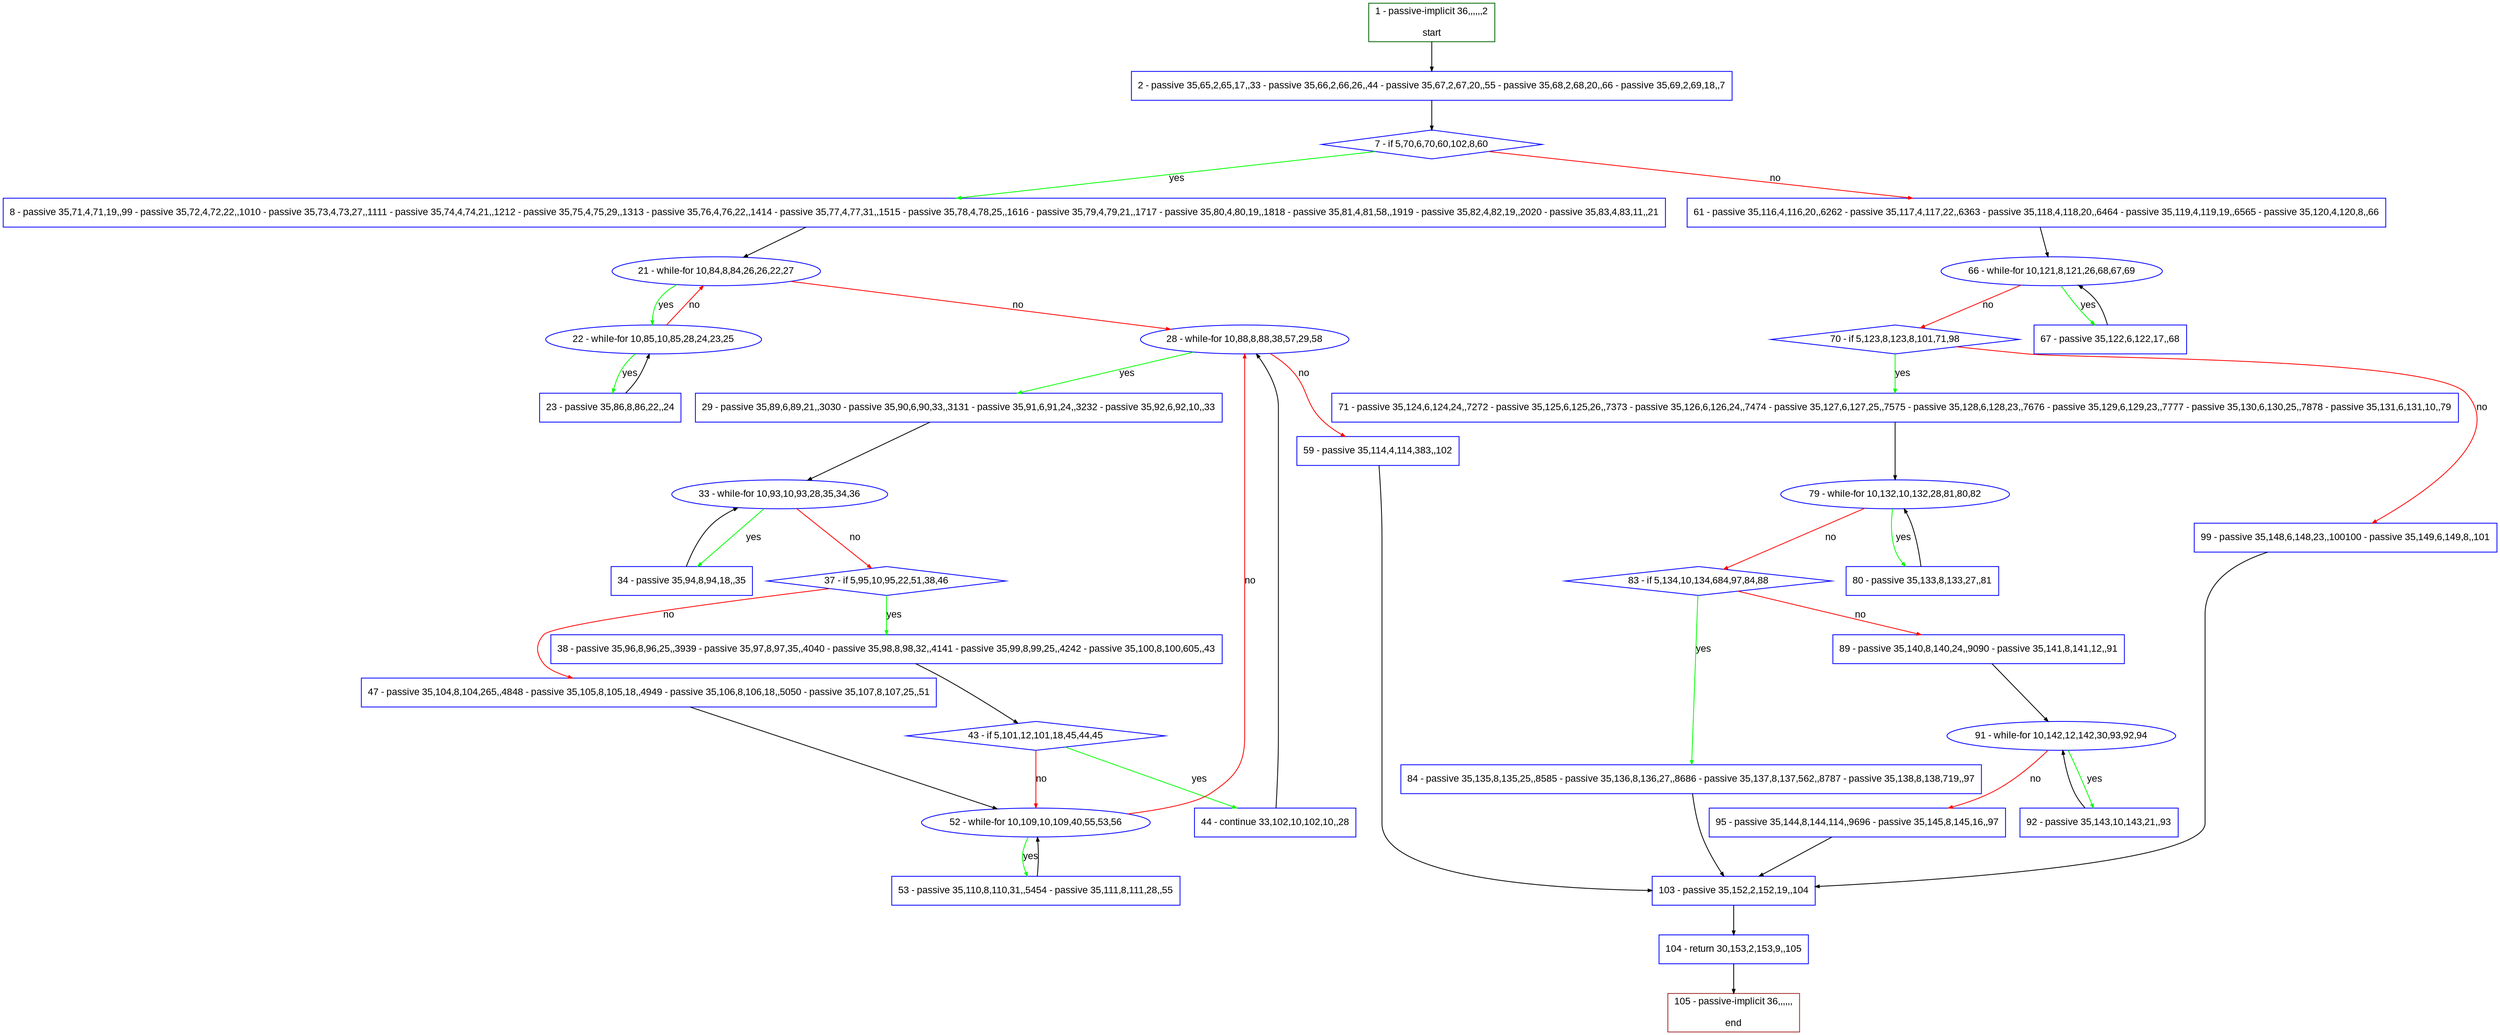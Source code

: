 digraph "" {
  graph [pack="true", label="", fontsize="12", packmode="clust", fontname="Arial", fillcolor="#FFFFCC", bgcolor="white", style="rounded,filled", compound="true"];
  node [node_initialized="no", label="", color="grey", fontsize="12", fillcolor="white", fontname="Arial", style="filled", shape="rectangle", compound="true", fixedsize="false"];
  edge [fontcolor="black", arrowhead="normal", arrowtail="none", arrowsize="0.5", ltail="", label="", color="black", fontsize="12", lhead="", fontname="Arial", dir="forward", compound="true"];
  __N1 [label="2 - passive 35,65,2,65,17,,33 - passive 35,66,2,66,26,,44 - passive 35,67,2,67,20,,55 - passive 35,68,2,68,20,,66 - passive 35,69,2,69,18,,7", color="#0000ff", fillcolor="#ffffff", style="filled", shape="box"];
  __N2 [label="1 - passive-implicit 36,,,,,,2\n\nstart", color="#006400", fillcolor="#ffffff", style="filled", shape="box"];
  __N3 [label="7 - if 5,70,6,70,60,102,8,60", color="#0000ff", fillcolor="#ffffff", style="filled", shape="diamond"];
  __N4 [label="8 - passive 35,71,4,71,19,,99 - passive 35,72,4,72,22,,1010 - passive 35,73,4,73,27,,1111 - passive 35,74,4,74,21,,1212 - passive 35,75,4,75,29,,1313 - passive 35,76,4,76,22,,1414 - passive 35,77,4,77,31,,1515 - passive 35,78,4,78,25,,1616 - passive 35,79,4,79,21,,1717 - passive 35,80,4,80,19,,1818 - passive 35,81,4,81,58,,1919 - passive 35,82,4,82,19,,2020 - passive 35,83,4,83,11,,21", color="#0000ff", fillcolor="#ffffff", style="filled", shape="box"];
  __N5 [label="61 - passive 35,116,4,116,20,,6262 - passive 35,117,4,117,22,,6363 - passive 35,118,4,118,20,,6464 - passive 35,119,4,119,19,,6565 - passive 35,120,4,120,8,,66", color="#0000ff", fillcolor="#ffffff", style="filled", shape="box"];
  __N6 [label="21 - while-for 10,84,8,84,26,26,22,27", color="#0000ff", fillcolor="#ffffff", style="filled", shape="oval"];
  __N7 [label="22 - while-for 10,85,10,85,28,24,23,25", color="#0000ff", fillcolor="#ffffff", style="filled", shape="oval"];
  __N8 [label="28 - while-for 10,88,8,88,38,57,29,58", color="#0000ff", fillcolor="#ffffff", style="filled", shape="oval"];
  __N9 [label="23 - passive 35,86,8,86,22,,24", color="#0000ff", fillcolor="#ffffff", style="filled", shape="box"];
  __N10 [label="29 - passive 35,89,6,89,21,,3030 - passive 35,90,6,90,33,,3131 - passive 35,91,6,91,24,,3232 - passive 35,92,6,92,10,,33", color="#0000ff", fillcolor="#ffffff", style="filled", shape="box"];
  __N11 [label="59 - passive 35,114,4,114,383,,102", color="#0000ff", fillcolor="#ffffff", style="filled", shape="box"];
  __N12 [label="33 - while-for 10,93,10,93,28,35,34,36", color="#0000ff", fillcolor="#ffffff", style="filled", shape="oval"];
  __N13 [label="34 - passive 35,94,8,94,18,,35", color="#0000ff", fillcolor="#ffffff", style="filled", shape="box"];
  __N14 [label="37 - if 5,95,10,95,22,51,38,46", color="#0000ff", fillcolor="#ffffff", style="filled", shape="diamond"];
  __N15 [label="38 - passive 35,96,8,96,25,,3939 - passive 35,97,8,97,35,,4040 - passive 35,98,8,98,32,,4141 - passive 35,99,8,99,25,,4242 - passive 35,100,8,100,605,,43", color="#0000ff", fillcolor="#ffffff", style="filled", shape="box"];
  __N16 [label="47 - passive 35,104,8,104,265,,4848 - passive 35,105,8,105,18,,4949 - passive 35,106,8,106,18,,5050 - passive 35,107,8,107,25,,51", color="#0000ff", fillcolor="#ffffff", style="filled", shape="box"];
  __N17 [label="43 - if 5,101,12,101,18,45,44,45", color="#0000ff", fillcolor="#ffffff", style="filled", shape="diamond"];
  __N18 [label="44 - continue 33,102,10,102,10,,28", color="#0000ff", fillcolor="#ffffff", style="filled", shape="box"];
  __N19 [label="52 - while-for 10,109,10,109,40,55,53,56", color="#0000ff", fillcolor="#ffffff", style="filled", shape="oval"];
  __N20 [label="53 - passive 35,110,8,110,31,,5454 - passive 35,111,8,111,28,,55", color="#0000ff", fillcolor="#ffffff", style="filled", shape="box"];
  __N21 [label="103 - passive 35,152,2,152,19,,104", color="#0000ff", fillcolor="#ffffff", style="filled", shape="box"];
  __N22 [label="66 - while-for 10,121,8,121,26,68,67,69", color="#0000ff", fillcolor="#ffffff", style="filled", shape="oval"];
  __N23 [label="67 - passive 35,122,6,122,17,,68", color="#0000ff", fillcolor="#ffffff", style="filled", shape="box"];
  __N24 [label="70 - if 5,123,8,123,8,101,71,98", color="#0000ff", fillcolor="#ffffff", style="filled", shape="diamond"];
  __N25 [label="71 - passive 35,124,6,124,24,,7272 - passive 35,125,6,125,26,,7373 - passive 35,126,6,126,24,,7474 - passive 35,127,6,127,25,,7575 - passive 35,128,6,128,23,,7676 - passive 35,129,6,129,23,,7777 - passive 35,130,6,130,25,,7878 - passive 35,131,6,131,10,,79", color="#0000ff", fillcolor="#ffffff", style="filled", shape="box"];
  __N26 [label="99 - passive 35,148,6,148,23,,100100 - passive 35,149,6,149,8,,101", color="#0000ff", fillcolor="#ffffff", style="filled", shape="box"];
  __N27 [label="79 - while-for 10,132,10,132,28,81,80,82", color="#0000ff", fillcolor="#ffffff", style="filled", shape="oval"];
  __N28 [label="80 - passive 35,133,8,133,27,,81", color="#0000ff", fillcolor="#ffffff", style="filled", shape="box"];
  __N29 [label="83 - if 5,134,10,134,684,97,84,88", color="#0000ff", fillcolor="#ffffff", style="filled", shape="diamond"];
  __N30 [label="84 - passive 35,135,8,135,25,,8585 - passive 35,136,8,136,27,,8686 - passive 35,137,8,137,562,,8787 - passive 35,138,8,138,719,,97", color="#0000ff", fillcolor="#ffffff", style="filled", shape="box"];
  __N31 [label="89 - passive 35,140,8,140,24,,9090 - passive 35,141,8,141,12,,91", color="#0000ff", fillcolor="#ffffff", style="filled", shape="box"];
  __N32 [label="91 - while-for 10,142,12,142,30,93,92,94", color="#0000ff", fillcolor="#ffffff", style="filled", shape="oval"];
  __N33 [label="92 - passive 35,143,10,143,21,,93", color="#0000ff", fillcolor="#ffffff", style="filled", shape="box"];
  __N34 [label="95 - passive 35,144,8,144,114,,9696 - passive 35,145,8,145,16,,97", color="#0000ff", fillcolor="#ffffff", style="filled", shape="box"];
  __N35 [label="104 - return 30,153,2,153,9,,105", color="#0000ff", fillcolor="#ffffff", style="filled", shape="box"];
  __N36 [label="105 - passive-implicit 36,,,,,,\n\nend", color="#a52a2a", fillcolor="#ffffff", style="filled", shape="box"];
  __N2 -> __N1 [arrowhead="normal", arrowtail="none", color="#000000", label="", dir="forward"];
  __N1 -> __N3 [arrowhead="normal", arrowtail="none", color="#000000", label="", dir="forward"];
  __N3 -> __N4 [arrowhead="normal", arrowtail="none", color="#00ff00", label="yes", dir="forward"];
  __N3 -> __N5 [arrowhead="normal", arrowtail="none", color="#ff0000", label="no", dir="forward"];
  __N4 -> __N6 [arrowhead="normal", arrowtail="none", color="#000000", label="", dir="forward"];
  __N6 -> __N7 [arrowhead="normal", arrowtail="none", color="#00ff00", label="yes", dir="forward"];
  __N7 -> __N6 [arrowhead="normal", arrowtail="none", color="#ff0000", label="no", dir="forward"];
  __N6 -> __N8 [arrowhead="normal", arrowtail="none", color="#ff0000", label="no", dir="forward"];
  __N7 -> __N9 [arrowhead="normal", arrowtail="none", color="#00ff00", label="yes", dir="forward"];
  __N9 -> __N7 [arrowhead="normal", arrowtail="none", color="#000000", label="", dir="forward"];
  __N8 -> __N10 [arrowhead="normal", arrowtail="none", color="#00ff00", label="yes", dir="forward"];
  __N8 -> __N11 [arrowhead="normal", arrowtail="none", color="#ff0000", label="no", dir="forward"];
  __N10 -> __N12 [arrowhead="normal", arrowtail="none", color="#000000", label="", dir="forward"];
  __N12 -> __N13 [arrowhead="normal", arrowtail="none", color="#00ff00", label="yes", dir="forward"];
  __N13 -> __N12 [arrowhead="normal", arrowtail="none", color="#000000", label="", dir="forward"];
  __N12 -> __N14 [arrowhead="normal", arrowtail="none", color="#ff0000", label="no", dir="forward"];
  __N14 -> __N15 [arrowhead="normal", arrowtail="none", color="#00ff00", label="yes", dir="forward"];
  __N14 -> __N16 [arrowhead="normal", arrowtail="none", color="#ff0000", label="no", dir="forward"];
  __N15 -> __N17 [arrowhead="normal", arrowtail="none", color="#000000", label="", dir="forward"];
  __N17 -> __N18 [arrowhead="normal", arrowtail="none", color="#00ff00", label="yes", dir="forward"];
  __N17 -> __N19 [arrowhead="normal", arrowtail="none", color="#ff0000", label="no", dir="forward"];
  __N18 -> __N8 [arrowhead="normal", arrowtail="none", color="#000000", label="", dir="forward"];
  __N16 -> __N19 [arrowhead="normal", arrowtail="none", color="#000000", label="", dir="forward"];
  __N19 -> __N8 [arrowhead="normal", arrowtail="none", color="#ff0000", label="no", dir="forward"];
  __N19 -> __N20 [arrowhead="normal", arrowtail="none", color="#00ff00", label="yes", dir="forward"];
  __N20 -> __N19 [arrowhead="normal", arrowtail="none", color="#000000", label="", dir="forward"];
  __N11 -> __N21 [arrowhead="normal", arrowtail="none", color="#000000", label="", dir="forward"];
  __N5 -> __N22 [arrowhead="normal", arrowtail="none", color="#000000", label="", dir="forward"];
  __N22 -> __N23 [arrowhead="normal", arrowtail="none", color="#00ff00", label="yes", dir="forward"];
  __N23 -> __N22 [arrowhead="normal", arrowtail="none", color="#000000", label="", dir="forward"];
  __N22 -> __N24 [arrowhead="normal", arrowtail="none", color="#ff0000", label="no", dir="forward"];
  __N24 -> __N25 [arrowhead="normal", arrowtail="none", color="#00ff00", label="yes", dir="forward"];
  __N24 -> __N26 [arrowhead="normal", arrowtail="none", color="#ff0000", label="no", dir="forward"];
  __N25 -> __N27 [arrowhead="normal", arrowtail="none", color="#000000", label="", dir="forward"];
  __N27 -> __N28 [arrowhead="normal", arrowtail="none", color="#00ff00", label="yes", dir="forward"];
  __N28 -> __N27 [arrowhead="normal", arrowtail="none", color="#000000", label="", dir="forward"];
  __N27 -> __N29 [arrowhead="normal", arrowtail="none", color="#ff0000", label="no", dir="forward"];
  __N29 -> __N30 [arrowhead="normal", arrowtail="none", color="#00ff00", label="yes", dir="forward"];
  __N29 -> __N31 [arrowhead="normal", arrowtail="none", color="#ff0000", label="no", dir="forward"];
  __N30 -> __N21 [arrowhead="normal", arrowtail="none", color="#000000", label="", dir="forward"];
  __N31 -> __N32 [arrowhead="normal", arrowtail="none", color="#000000", label="", dir="forward"];
  __N32 -> __N33 [arrowhead="normal", arrowtail="none", color="#00ff00", label="yes", dir="forward"];
  __N33 -> __N32 [arrowhead="normal", arrowtail="none", color="#000000", label="", dir="forward"];
  __N32 -> __N34 [arrowhead="normal", arrowtail="none", color="#ff0000", label="no", dir="forward"];
  __N34 -> __N21 [arrowhead="normal", arrowtail="none", color="#000000", label="", dir="forward"];
  __N26 -> __N21 [arrowhead="normal", arrowtail="none", color="#000000", label="", dir="forward"];
  __N21 -> __N35 [arrowhead="normal", arrowtail="none", color="#000000", label="", dir="forward"];
  __N35 -> __N36 [arrowhead="normal", arrowtail="none", color="#000000", label="", dir="forward"];
}
